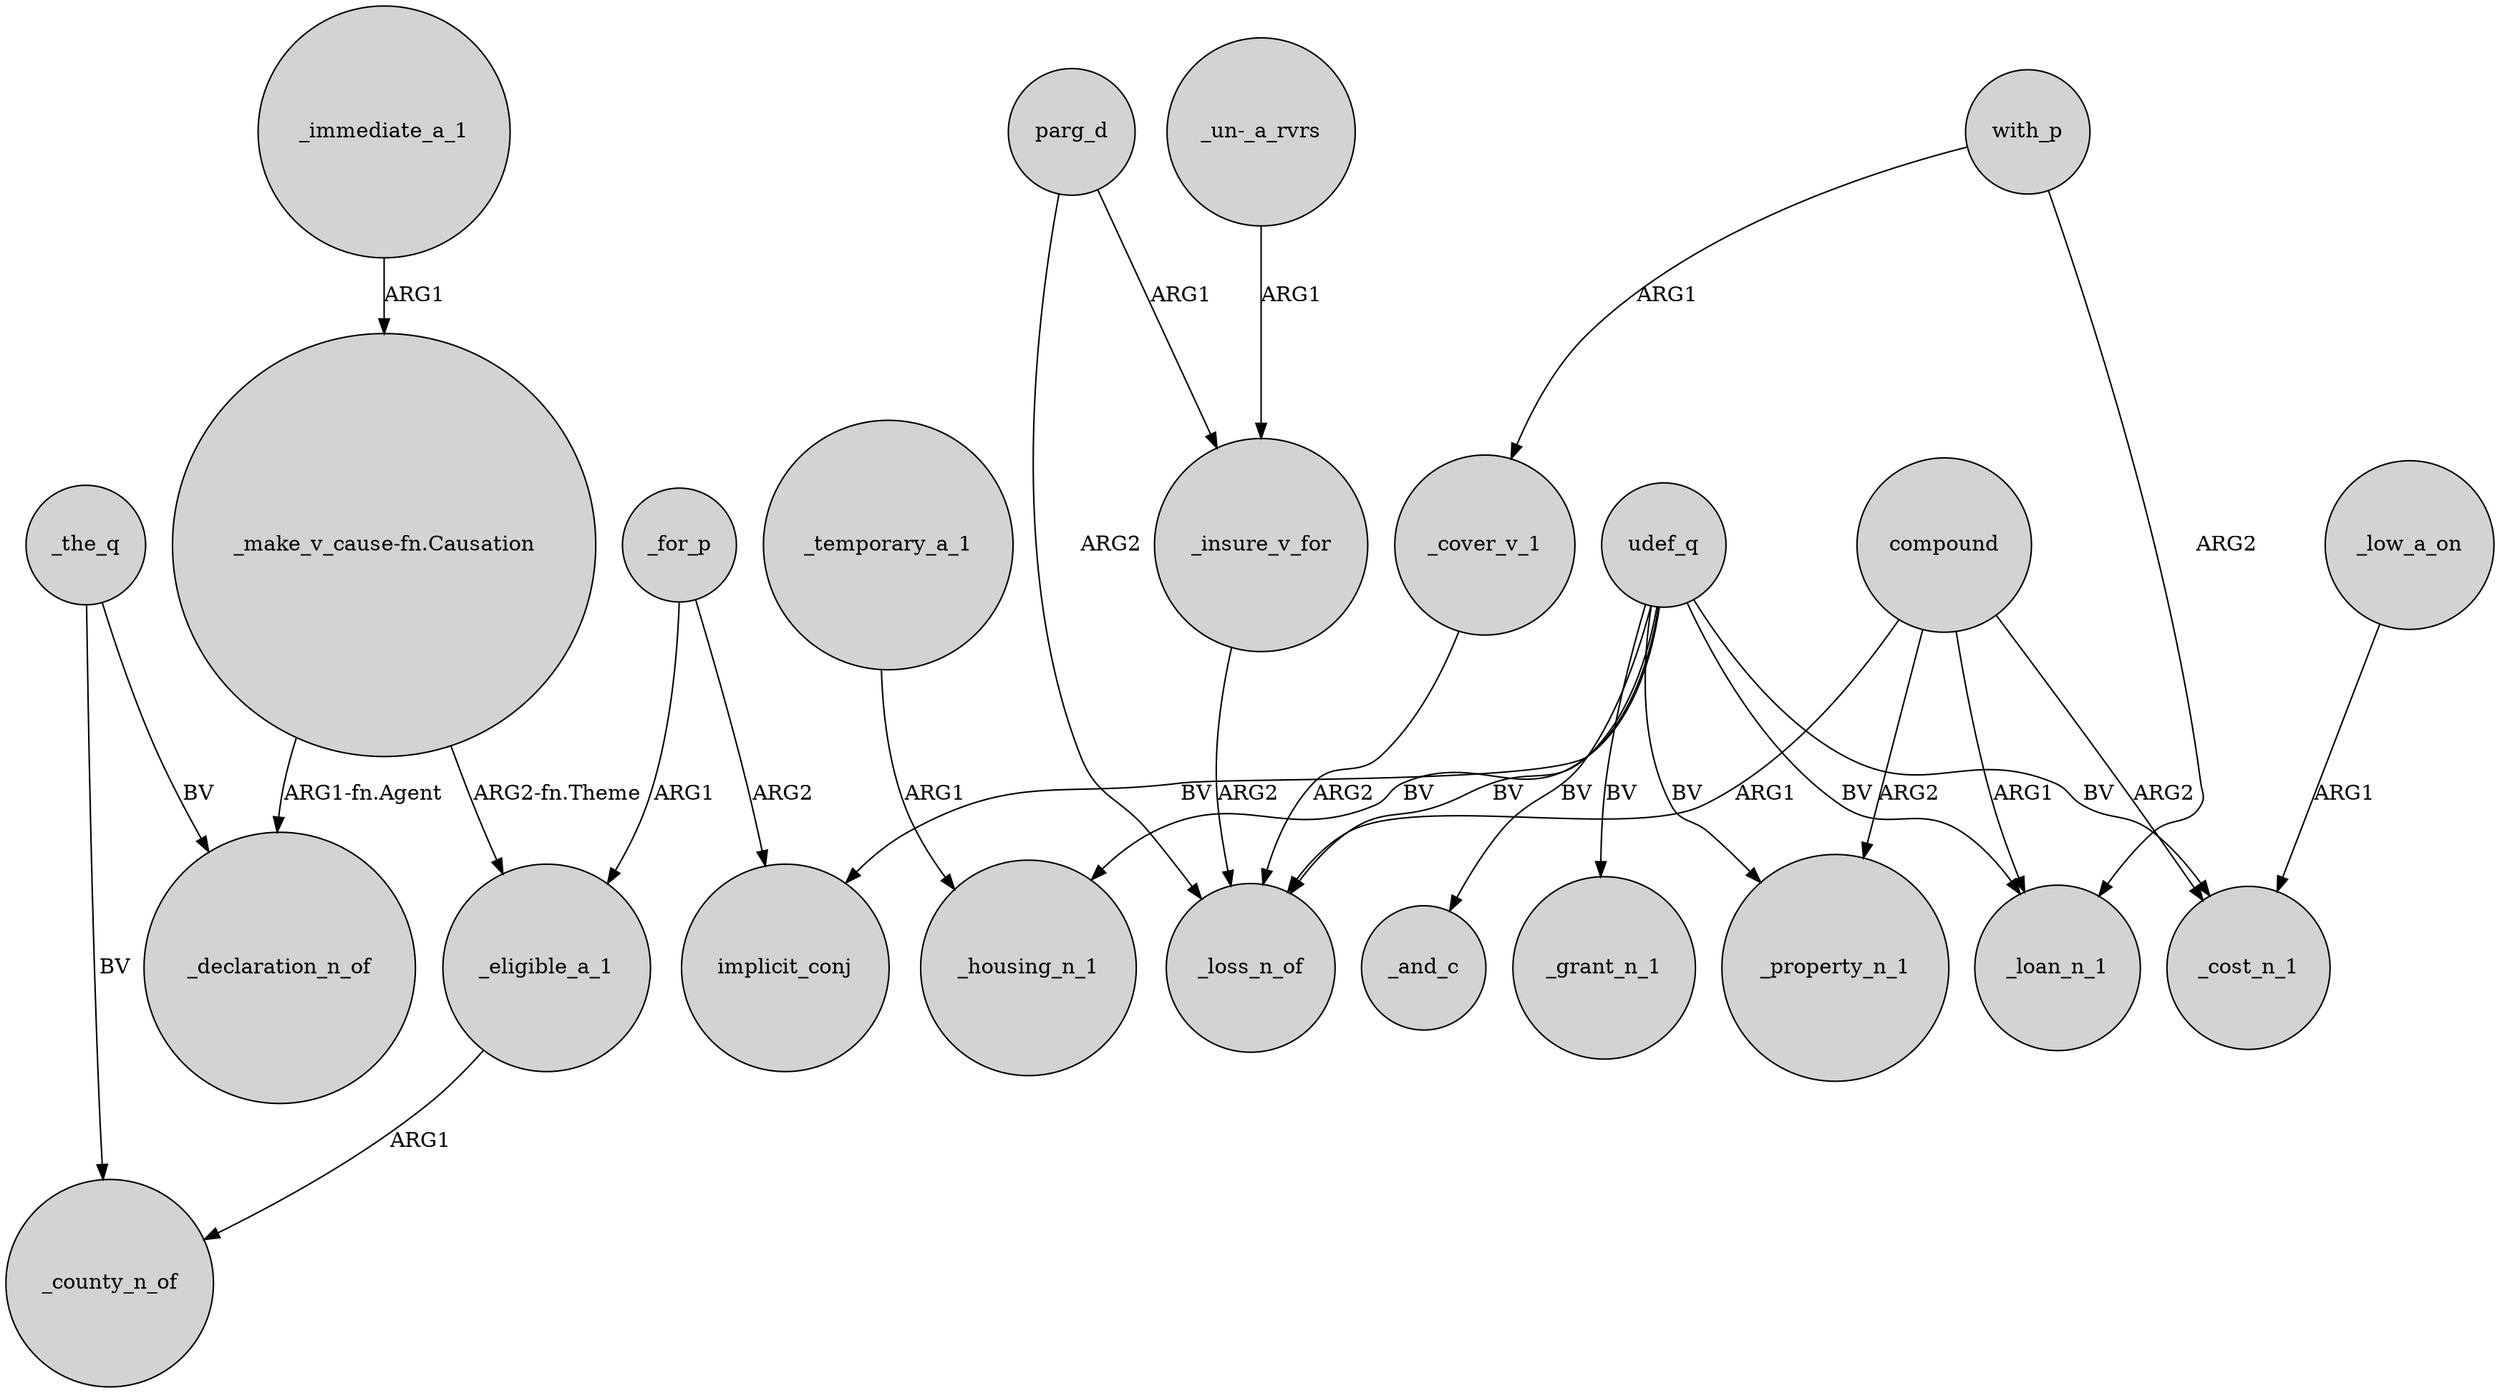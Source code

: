 digraph {
	node [shape=circle style=filled]
	_temporary_a_1 -> _housing_n_1 [label=ARG1]
	"_un-_a_rvrs" -> _insure_v_for [label=ARG1]
	_for_p -> implicit_conj [label=ARG2]
	_cover_v_1 -> _loss_n_of [label=ARG2]
	udef_q -> _housing_n_1 [label=BV]
	compound -> _property_n_1 [label=ARG2]
	_the_q -> _declaration_n_of [label=BV]
	_insure_v_for -> _loss_n_of [label=ARG2]
	udef_q -> _cost_n_1 [label=BV]
	udef_q -> implicit_conj [label=BV]
	_immediate_a_1 -> "_make_v_cause-fn.Causation" [label=ARG1]
	with_p -> _loan_n_1 [label=ARG2]
	"_make_v_cause-fn.Causation" -> _declaration_n_of [label="ARG1-fn.Agent"]
	parg_d -> _loss_n_of [label=ARG2]
	parg_d -> _insure_v_for [label=ARG1]
	with_p -> _cover_v_1 [label=ARG1]
	udef_q -> _property_n_1 [label=BV]
	_eligible_a_1 -> _county_n_of [label=ARG1]
	compound -> _loan_n_1 [label=ARG1]
	_the_q -> _county_n_of [label=BV]
	_for_p -> _eligible_a_1 [label=ARG1]
	compound -> _cost_n_1 [label=ARG2]
	compound -> _loss_n_of [label=ARG1]
	"_make_v_cause-fn.Causation" -> _eligible_a_1 [label="ARG2-fn.Theme"]
	udef_q -> _and_c [label=BV]
	udef_q -> _grant_n_1 [label=BV]
	_low_a_on -> _cost_n_1 [label=ARG1]
	udef_q -> _loan_n_1 [label=BV]
	udef_q -> _loss_n_of [label=BV]
}
